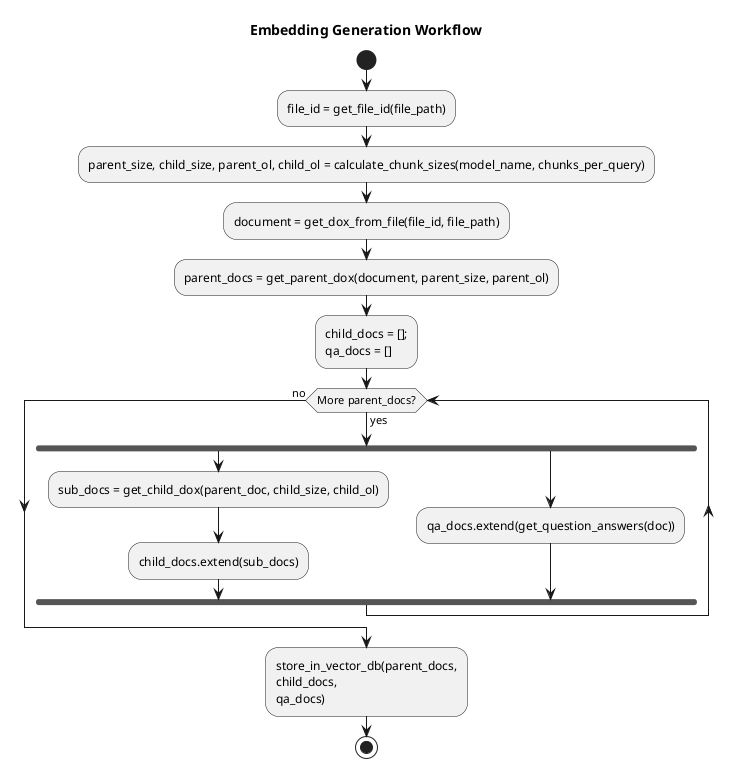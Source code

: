 @startuml
title Embedding Generation Workflow

start

' 1. Generate File ID
:file_id = get_file_id(file_path);
:parent_size, child_size, parent_ol, child_ol = calculate_chunk_sizes(model_name, chunks_per_query);


' 2. Load->build “document” (details omitted for brevity)
:document = get_dox_from_file(file_id, file_path);
:parent_docs = get_parent_dox(document, parent_size, parent_ol);

' 3. Prepare empty collections
:child_docs = [];\nqa_docs = [];

' 4. Iterate over each parent document
while (More parent_docs?) is (yes)

  fork
    :sub_docs = get_child_dox(parent_doc, child_size, child_ol);
    :child_docs.extend(sub_docs);
  fork again
    :qa_docs.extend(get_question_answers(doc));
  end fork

endwhile (no)

' 5. Persist to vector DB
:store_in_vector_db(parent_docs,\nchild_docs,\nqa_docs);

stop
@enduml

